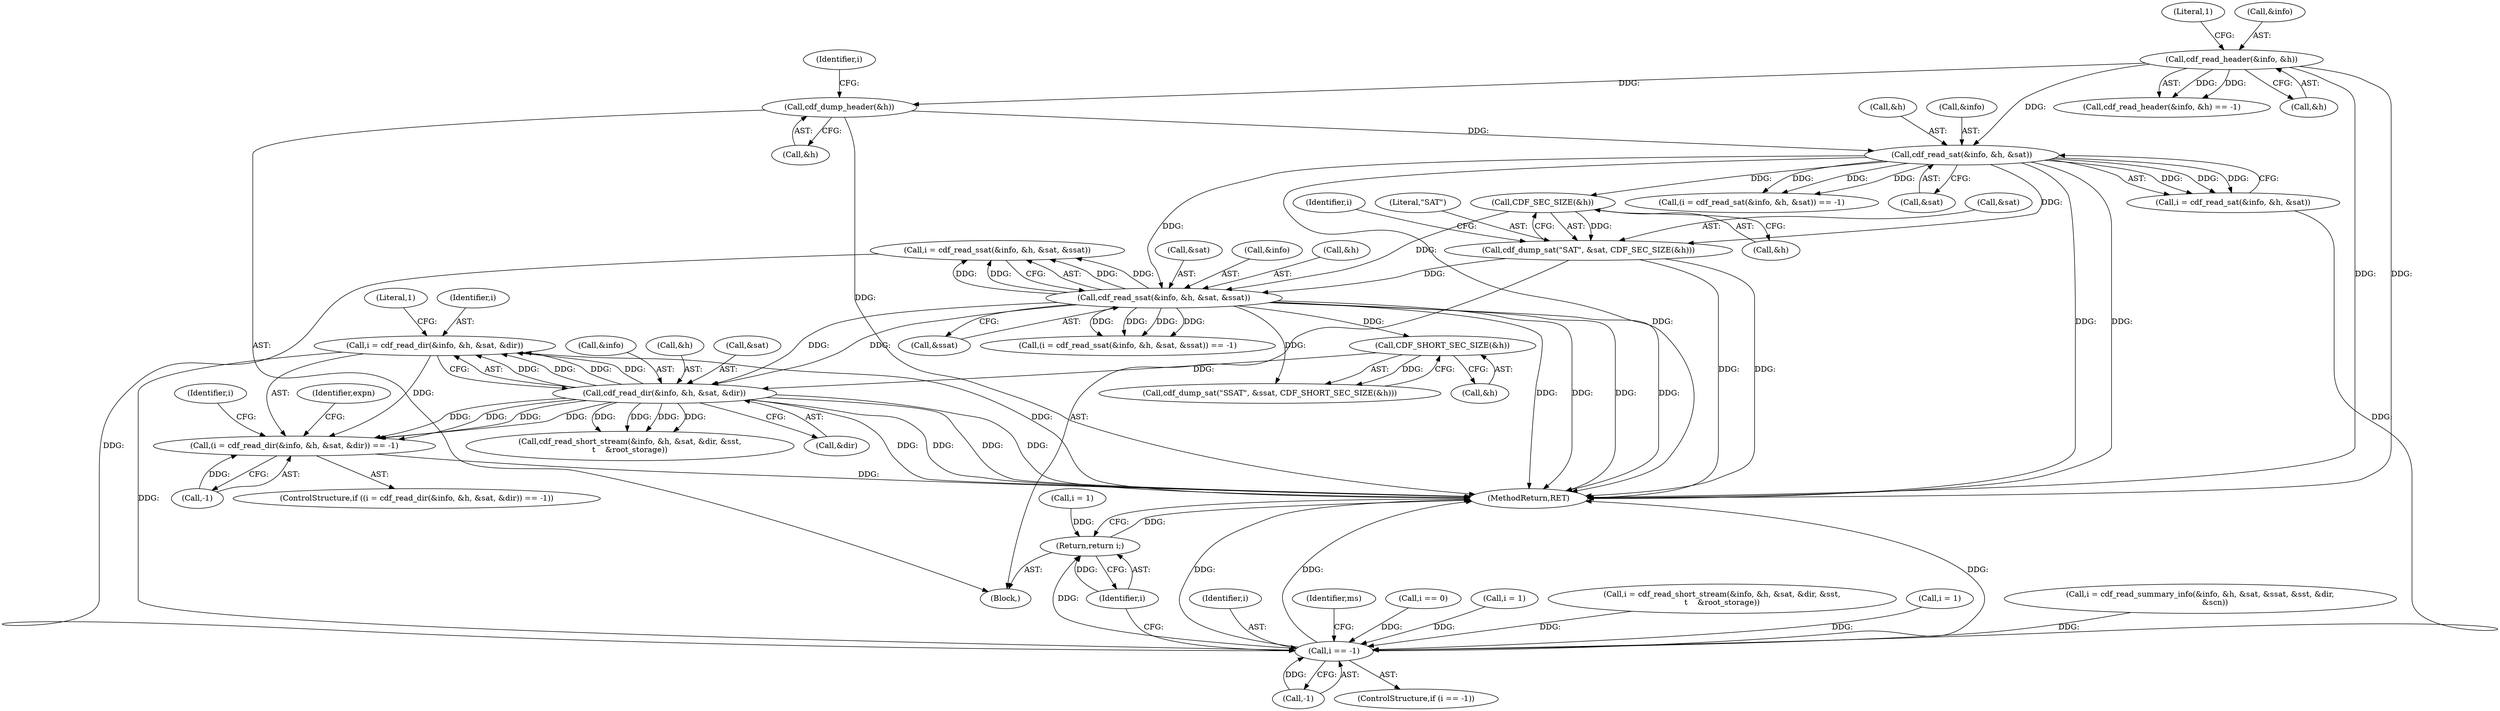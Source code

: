 digraph "0_file_6d209c1c489457397a5763bca4b28e43aac90391_2@API" {
"1000213" [label="(Call,i = cdf_read_dir(&info, &h, &sat, &dir))"];
"1000215" [label="(Call,cdf_read_dir(&info, &h, &sat, &dir))"];
"1000188" [label="(Call,cdf_read_ssat(&info, &h, &sat, &ssat))"];
"1000163" [label="(Call,cdf_read_sat(&info, &h, &sat))"];
"1000147" [label="(Call,cdf_read_header(&info, &h))"];
"1000156" [label="(Call,cdf_dump_header(&h))"];
"1000181" [label="(Call,CDF_SEC_SIZE(&h))"];
"1000177" [label="(Call,cdf_dump_sat(\"SAT\", &sat, CDF_SEC_SIZE(&h)))"];
"1000208" [label="(Call,CDF_SHORT_SEC_SIZE(&h))"];
"1000212" [label="(Call,(i = cdf_read_dir(&info, &h, &sat, &dir)) == -1)"];
"1000495" [label="(Call,i == -1)"];
"1000544" [label="(Return,return i;)"];
"1000195" [label="(Call,&ssat)"];
"1000153" [label="(Literal,1)"];
"1000186" [label="(Call,i = cdf_read_ssat(&info, &h, &sat, &ssat))"];
"1000496" [label="(Identifier,i)"];
"1000497" [label="(Call,-1)"];
"1000545" [label="(Identifier,i)"];
"1000146" [label="(Call,cdf_read_header(&info, &h) == -1)"];
"1000148" [label="(Call,&info)"];
"1000182" [label="(Call,&h)"];
"1000541" [label="(Call,i = 1)"];
"1000163" [label="(Call,cdf_read_sat(&info, &h, &sat))"];
"1000502" [label="(Identifier,ms)"];
"1000157" [label="(Call,&h)"];
"1000208" [label="(Call,CDF_SHORT_SEC_SIZE(&h))"];
"1000216" [label="(Call,&info)"];
"1000177" [label="(Call,cdf_dump_sat(\"SAT\", &sat, CDF_SEC_SIZE(&h)))"];
"1000214" [label="(Identifier,i)"];
"1000209" [label="(Call,&h)"];
"1000222" [label="(Call,&dir)"];
"1000212" [label="(Call,(i = cdf_read_dir(&info, &h, &sat, &dir)) == -1)"];
"1000546" [label="(MethodReturn,RET)"];
"1000164" [label="(Call,&info)"];
"1000225" [label="(Literal,1)"];
"1000356" [label="(Call,i == 0)"];
"1000443" [label="(Call,i = 1)"];
"1000187" [label="(Identifier,i)"];
"1000218" [label="(Call,&h)"];
"1000215" [label="(Call,cdf_read_dir(&info, &h, &sat, &dir))"];
"1000193" [label="(Call,&sat)"];
"1000234" [label="(Call,i = cdf_read_short_stream(&info, &h, &sat, &dir, &sst,\n\t    &root_storage))"];
"1000466" [label="(Call,i = 1)"];
"1000181" [label="(Call,CDF_SEC_SIZE(&h))"];
"1000156" [label="(Call,cdf_dump_header(&h))"];
"1000228" [label="(Identifier,expn)"];
"1000150" [label="(Call,&h)"];
"1000544" [label="(Return,return i;)"];
"1000204" [label="(Call,cdf_dump_sat(\"SSAT\", &ssat, CDF_SHORT_SEC_SIZE(&h)))"];
"1000236" [label="(Call,cdf_read_short_stream(&info, &h, &sat, &dir, &sst,\n\t    &root_storage))"];
"1000160" [label="(Call,(i = cdf_read_sat(&info, &h, &sat)) == -1)"];
"1000224" [label="(Call,-1)"];
"1000189" [label="(Call,&info)"];
"1000185" [label="(Call,(i = cdf_read_ssat(&info, &h, &sat, &ssat)) == -1)"];
"1000105" [label="(Block,)"];
"1000235" [label="(Identifier,i)"];
"1000220" [label="(Call,&sat)"];
"1000161" [label="(Call,i = cdf_read_sat(&info, &h, &sat))"];
"1000211" [label="(ControlStructure,if ((i = cdf_read_dir(&info, &h, &sat, &dir)) == -1))"];
"1000162" [label="(Identifier,i)"];
"1000168" [label="(Call,&sat)"];
"1000495" [label="(Call,i == -1)"];
"1000213" [label="(Call,i = cdf_read_dir(&info, &h, &sat, &dir))"];
"1000166" [label="(Call,&h)"];
"1000147" [label="(Call,cdf_read_header(&info, &h))"];
"1000178" [label="(Literal,\"SAT\")"];
"1000179" [label="(Call,&sat)"];
"1000296" [label="(Call,i = cdf_read_summary_info(&info, &h, &sat, &ssat, &sst, &dir,\n            &scn))"];
"1000188" [label="(Call,cdf_read_ssat(&info, &h, &sat, &ssat))"];
"1000494" [label="(ControlStructure,if (i == -1))"];
"1000191" [label="(Call,&h)"];
"1000213" -> "1000212"  [label="AST: "];
"1000213" -> "1000215"  [label="CFG: "];
"1000214" -> "1000213"  [label="AST: "];
"1000215" -> "1000213"  [label="AST: "];
"1000225" -> "1000213"  [label="CFG: "];
"1000213" -> "1000546"  [label="DDG: "];
"1000213" -> "1000212"  [label="DDG: "];
"1000215" -> "1000213"  [label="DDG: "];
"1000215" -> "1000213"  [label="DDG: "];
"1000215" -> "1000213"  [label="DDG: "];
"1000215" -> "1000213"  [label="DDG: "];
"1000213" -> "1000495"  [label="DDG: "];
"1000215" -> "1000222"  [label="CFG: "];
"1000216" -> "1000215"  [label="AST: "];
"1000218" -> "1000215"  [label="AST: "];
"1000220" -> "1000215"  [label="AST: "];
"1000222" -> "1000215"  [label="AST: "];
"1000215" -> "1000546"  [label="DDG: "];
"1000215" -> "1000546"  [label="DDG: "];
"1000215" -> "1000546"  [label="DDG: "];
"1000215" -> "1000546"  [label="DDG: "];
"1000215" -> "1000212"  [label="DDG: "];
"1000215" -> "1000212"  [label="DDG: "];
"1000215" -> "1000212"  [label="DDG: "];
"1000215" -> "1000212"  [label="DDG: "];
"1000188" -> "1000215"  [label="DDG: "];
"1000188" -> "1000215"  [label="DDG: "];
"1000208" -> "1000215"  [label="DDG: "];
"1000215" -> "1000236"  [label="DDG: "];
"1000215" -> "1000236"  [label="DDG: "];
"1000215" -> "1000236"  [label="DDG: "];
"1000215" -> "1000236"  [label="DDG: "];
"1000188" -> "1000186"  [label="AST: "];
"1000188" -> "1000195"  [label="CFG: "];
"1000189" -> "1000188"  [label="AST: "];
"1000191" -> "1000188"  [label="AST: "];
"1000193" -> "1000188"  [label="AST: "];
"1000195" -> "1000188"  [label="AST: "];
"1000186" -> "1000188"  [label="CFG: "];
"1000188" -> "1000546"  [label="DDG: "];
"1000188" -> "1000546"  [label="DDG: "];
"1000188" -> "1000546"  [label="DDG: "];
"1000188" -> "1000546"  [label="DDG: "];
"1000188" -> "1000185"  [label="DDG: "];
"1000188" -> "1000185"  [label="DDG: "];
"1000188" -> "1000185"  [label="DDG: "];
"1000188" -> "1000185"  [label="DDG: "];
"1000188" -> "1000186"  [label="DDG: "];
"1000188" -> "1000186"  [label="DDG: "];
"1000188" -> "1000186"  [label="DDG: "];
"1000188" -> "1000186"  [label="DDG: "];
"1000163" -> "1000188"  [label="DDG: "];
"1000181" -> "1000188"  [label="DDG: "];
"1000177" -> "1000188"  [label="DDG: "];
"1000188" -> "1000204"  [label="DDG: "];
"1000188" -> "1000208"  [label="DDG: "];
"1000163" -> "1000161"  [label="AST: "];
"1000163" -> "1000168"  [label="CFG: "];
"1000164" -> "1000163"  [label="AST: "];
"1000166" -> "1000163"  [label="AST: "];
"1000168" -> "1000163"  [label="AST: "];
"1000161" -> "1000163"  [label="CFG: "];
"1000163" -> "1000546"  [label="DDG: "];
"1000163" -> "1000546"  [label="DDG: "];
"1000163" -> "1000546"  [label="DDG: "];
"1000163" -> "1000160"  [label="DDG: "];
"1000163" -> "1000160"  [label="DDG: "];
"1000163" -> "1000160"  [label="DDG: "];
"1000163" -> "1000161"  [label="DDG: "];
"1000163" -> "1000161"  [label="DDG: "];
"1000163" -> "1000161"  [label="DDG: "];
"1000147" -> "1000163"  [label="DDG: "];
"1000156" -> "1000163"  [label="DDG: "];
"1000163" -> "1000177"  [label="DDG: "];
"1000163" -> "1000181"  [label="DDG: "];
"1000147" -> "1000146"  [label="AST: "];
"1000147" -> "1000150"  [label="CFG: "];
"1000148" -> "1000147"  [label="AST: "];
"1000150" -> "1000147"  [label="AST: "];
"1000153" -> "1000147"  [label="CFG: "];
"1000147" -> "1000546"  [label="DDG: "];
"1000147" -> "1000546"  [label="DDG: "];
"1000147" -> "1000146"  [label="DDG: "];
"1000147" -> "1000146"  [label="DDG: "];
"1000147" -> "1000156"  [label="DDG: "];
"1000156" -> "1000105"  [label="AST: "];
"1000156" -> "1000157"  [label="CFG: "];
"1000157" -> "1000156"  [label="AST: "];
"1000162" -> "1000156"  [label="CFG: "];
"1000156" -> "1000546"  [label="DDG: "];
"1000181" -> "1000177"  [label="AST: "];
"1000181" -> "1000182"  [label="CFG: "];
"1000182" -> "1000181"  [label="AST: "];
"1000177" -> "1000181"  [label="CFG: "];
"1000181" -> "1000177"  [label="DDG: "];
"1000177" -> "1000105"  [label="AST: "];
"1000178" -> "1000177"  [label="AST: "];
"1000179" -> "1000177"  [label="AST: "];
"1000187" -> "1000177"  [label="CFG: "];
"1000177" -> "1000546"  [label="DDG: "];
"1000177" -> "1000546"  [label="DDG: "];
"1000208" -> "1000204"  [label="AST: "];
"1000208" -> "1000209"  [label="CFG: "];
"1000209" -> "1000208"  [label="AST: "];
"1000204" -> "1000208"  [label="CFG: "];
"1000208" -> "1000204"  [label="DDG: "];
"1000212" -> "1000211"  [label="AST: "];
"1000212" -> "1000224"  [label="CFG: "];
"1000224" -> "1000212"  [label="AST: "];
"1000228" -> "1000212"  [label="CFG: "];
"1000235" -> "1000212"  [label="CFG: "];
"1000212" -> "1000546"  [label="DDG: "];
"1000224" -> "1000212"  [label="DDG: "];
"1000495" -> "1000494"  [label="AST: "];
"1000495" -> "1000497"  [label="CFG: "];
"1000496" -> "1000495"  [label="AST: "];
"1000497" -> "1000495"  [label="AST: "];
"1000502" -> "1000495"  [label="CFG: "];
"1000545" -> "1000495"  [label="CFG: "];
"1000495" -> "1000546"  [label="DDG: "];
"1000495" -> "1000546"  [label="DDG: "];
"1000495" -> "1000546"  [label="DDG: "];
"1000186" -> "1000495"  [label="DDG: "];
"1000234" -> "1000495"  [label="DDG: "];
"1000356" -> "1000495"  [label="DDG: "];
"1000466" -> "1000495"  [label="DDG: "];
"1000296" -> "1000495"  [label="DDG: "];
"1000161" -> "1000495"  [label="DDG: "];
"1000443" -> "1000495"  [label="DDG: "];
"1000497" -> "1000495"  [label="DDG: "];
"1000495" -> "1000544"  [label="DDG: "];
"1000544" -> "1000105"  [label="AST: "];
"1000544" -> "1000545"  [label="CFG: "];
"1000545" -> "1000544"  [label="AST: "];
"1000546" -> "1000544"  [label="CFG: "];
"1000544" -> "1000546"  [label="DDG: "];
"1000545" -> "1000544"  [label="DDG: "];
"1000541" -> "1000544"  [label="DDG: "];
}
